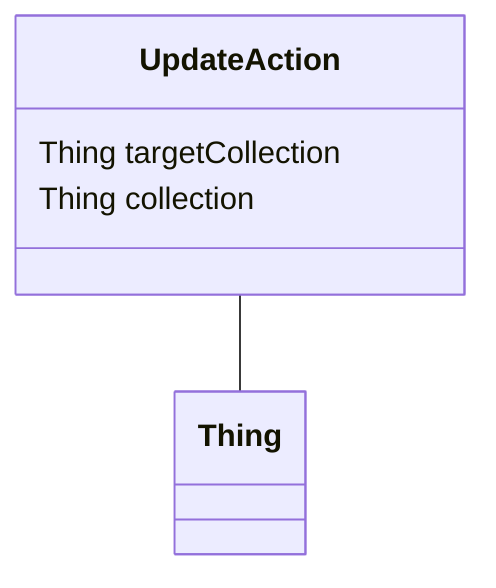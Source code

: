 classDiagram
  UpdateAction -- Thing


class UpdateAction {

  Thing targetCollection
  Thing collection

 }